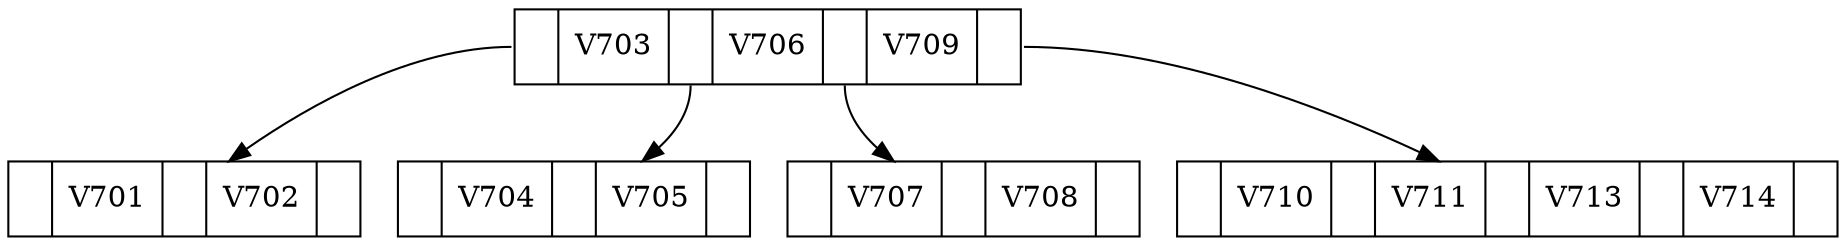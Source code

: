 digraph BTree {
node [shape = record];
node0x146e0c140 [label="<f0> |V703|<f1> |V706|<f2> |V709|<f3>"];
"node0x146e0c140":f0 -> "node0x146e090c0";
node0x146e090c0 [label="<f0> |V701|<f1> |V702|<f2>"];
"node0x146e0c140":f1 -> "node0x146e0c190";
node0x146e0c190 [label="<f0> |V704|<f1> |V705|<f2>"];
"node0x146e0c140":f2 -> "node0x146e0c2a0";
node0x146e0c2a0 [label="<f0> |V707|<f1> |V708|<f2>"];
"node0x146e0c140":f3 -> "node0x146e0c440";
node0x146e0c440 [label="<f0> |V710|<f1> |V711|<f2> |V713|<f3> |V714|<f4>"];
}

